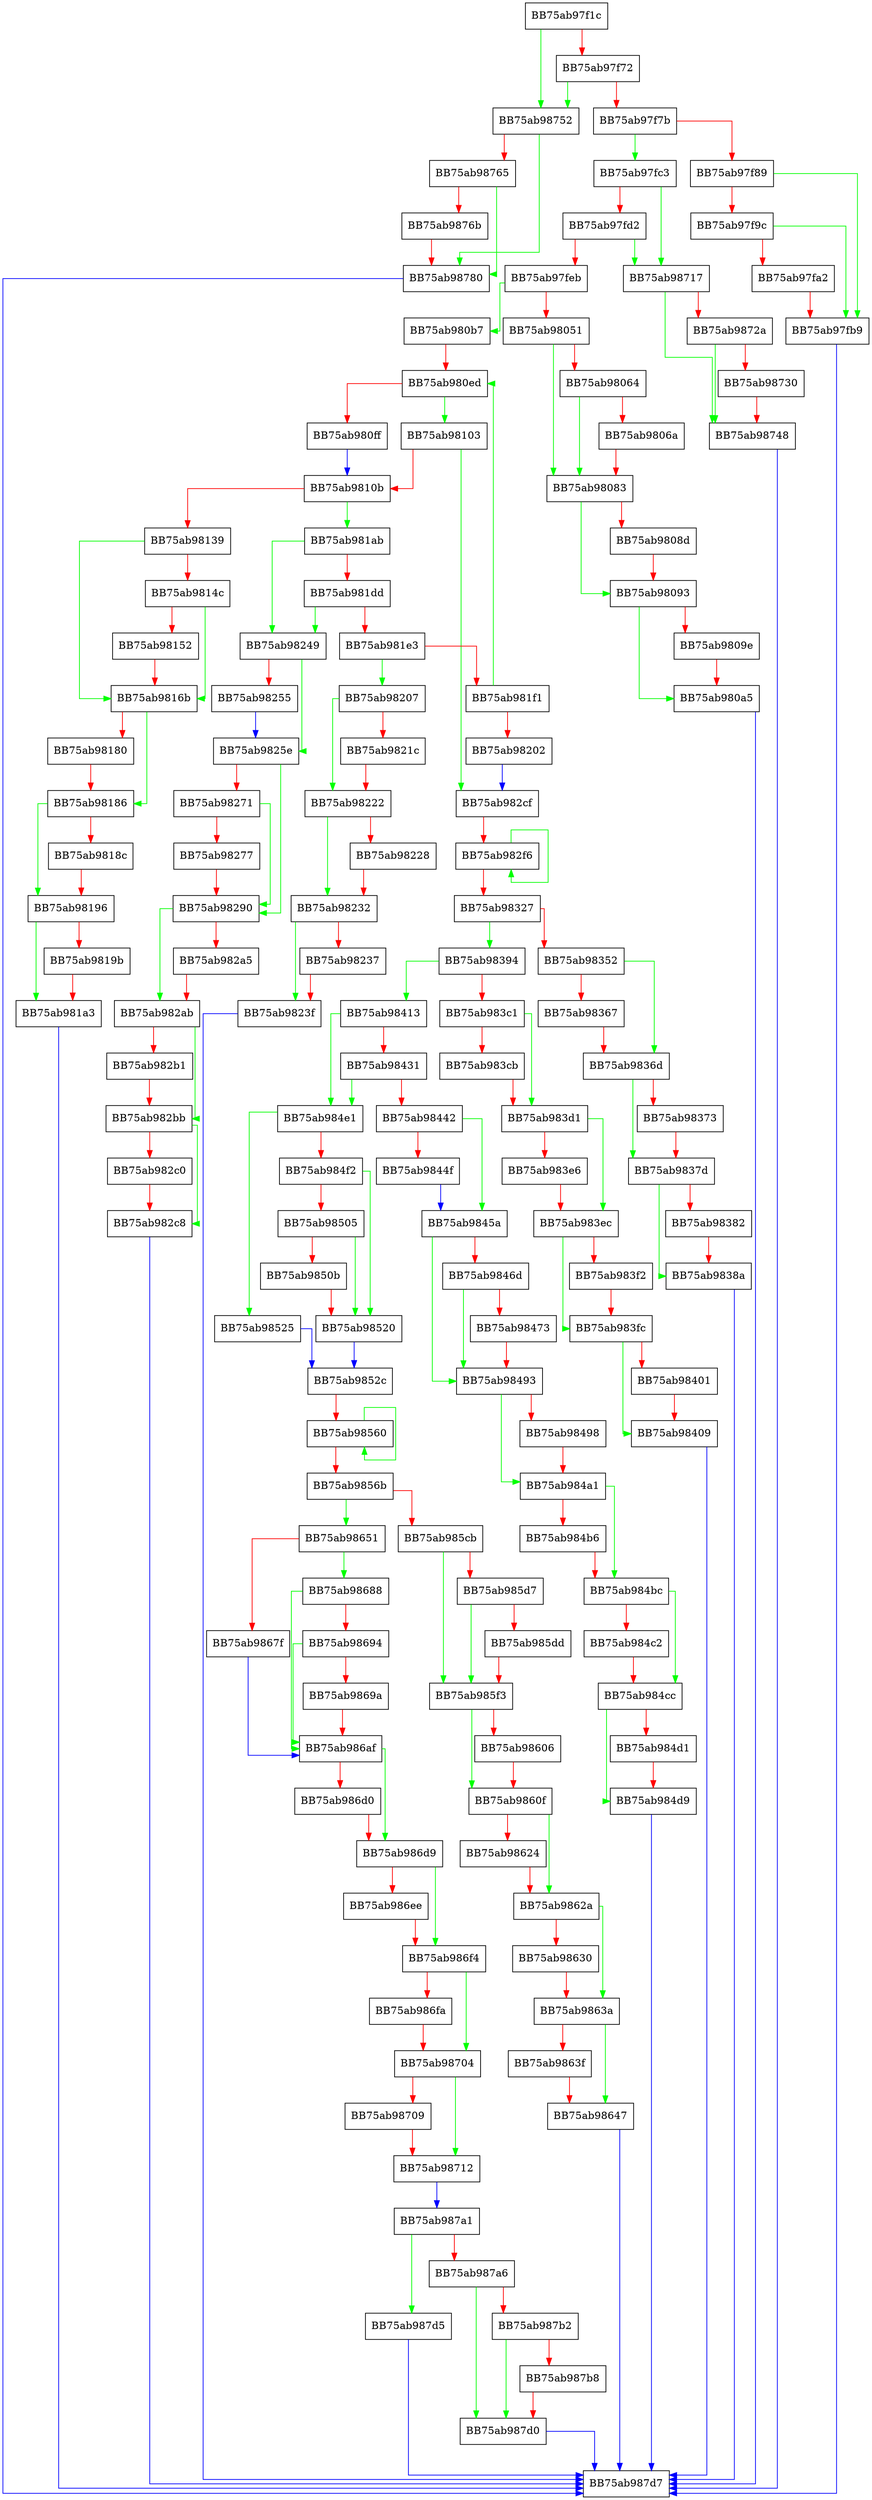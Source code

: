 digraph DoStreamBackup {
  node [shape="box"];
  graph [splines=ortho];
  BB75ab97f1c -> BB75ab98752 [color="green"];
  BB75ab97f1c -> BB75ab97f72 [color="red"];
  BB75ab97f72 -> BB75ab98752 [color="green"];
  BB75ab97f72 -> BB75ab97f7b [color="red"];
  BB75ab97f7b -> BB75ab97fc3 [color="green"];
  BB75ab97f7b -> BB75ab97f89 [color="red"];
  BB75ab97f89 -> BB75ab97fb9 [color="green"];
  BB75ab97f89 -> BB75ab97f9c [color="red"];
  BB75ab97f9c -> BB75ab97fb9 [color="green"];
  BB75ab97f9c -> BB75ab97fa2 [color="red"];
  BB75ab97fa2 -> BB75ab97fb9 [color="red"];
  BB75ab97fb9 -> BB75ab987d7 [color="blue"];
  BB75ab97fc3 -> BB75ab98717 [color="green"];
  BB75ab97fc3 -> BB75ab97fd2 [color="red"];
  BB75ab97fd2 -> BB75ab98717 [color="green"];
  BB75ab97fd2 -> BB75ab97feb [color="red"];
  BB75ab97feb -> BB75ab980b7 [color="green"];
  BB75ab97feb -> BB75ab98051 [color="red"];
  BB75ab98051 -> BB75ab98083 [color="green"];
  BB75ab98051 -> BB75ab98064 [color="red"];
  BB75ab98064 -> BB75ab98083 [color="green"];
  BB75ab98064 -> BB75ab9806a [color="red"];
  BB75ab9806a -> BB75ab98083 [color="red"];
  BB75ab98083 -> BB75ab98093 [color="green"];
  BB75ab98083 -> BB75ab9808d [color="red"];
  BB75ab9808d -> BB75ab98093 [color="red"];
  BB75ab98093 -> BB75ab980a5 [color="green"];
  BB75ab98093 -> BB75ab9809e [color="red"];
  BB75ab9809e -> BB75ab980a5 [color="red"];
  BB75ab980a5 -> BB75ab987d7 [color="blue"];
  BB75ab980b7 -> BB75ab980ed [color="red"];
  BB75ab980ed -> BB75ab98103 [color="green"];
  BB75ab980ed -> BB75ab980ff [color="red"];
  BB75ab980ff -> BB75ab9810b [color="blue"];
  BB75ab98103 -> BB75ab982cf [color="green"];
  BB75ab98103 -> BB75ab9810b [color="red"];
  BB75ab9810b -> BB75ab981ab [color="green"];
  BB75ab9810b -> BB75ab98139 [color="red"];
  BB75ab98139 -> BB75ab9816b [color="green"];
  BB75ab98139 -> BB75ab9814c [color="red"];
  BB75ab9814c -> BB75ab9816b [color="green"];
  BB75ab9814c -> BB75ab98152 [color="red"];
  BB75ab98152 -> BB75ab9816b [color="red"];
  BB75ab9816b -> BB75ab98186 [color="green"];
  BB75ab9816b -> BB75ab98180 [color="red"];
  BB75ab98180 -> BB75ab98186 [color="red"];
  BB75ab98186 -> BB75ab98196 [color="green"];
  BB75ab98186 -> BB75ab9818c [color="red"];
  BB75ab9818c -> BB75ab98196 [color="red"];
  BB75ab98196 -> BB75ab981a3 [color="green"];
  BB75ab98196 -> BB75ab9819b [color="red"];
  BB75ab9819b -> BB75ab981a3 [color="red"];
  BB75ab981a3 -> BB75ab987d7 [color="blue"];
  BB75ab981ab -> BB75ab98249 [color="green"];
  BB75ab981ab -> BB75ab981dd [color="red"];
  BB75ab981dd -> BB75ab98249 [color="green"];
  BB75ab981dd -> BB75ab981e3 [color="red"];
  BB75ab981e3 -> BB75ab98207 [color="green"];
  BB75ab981e3 -> BB75ab981f1 [color="red"];
  BB75ab981f1 -> BB75ab980ed [color="green"];
  BB75ab981f1 -> BB75ab98202 [color="red"];
  BB75ab98202 -> BB75ab982cf [color="blue"];
  BB75ab98207 -> BB75ab98222 [color="green"];
  BB75ab98207 -> BB75ab9821c [color="red"];
  BB75ab9821c -> BB75ab98222 [color="red"];
  BB75ab98222 -> BB75ab98232 [color="green"];
  BB75ab98222 -> BB75ab98228 [color="red"];
  BB75ab98228 -> BB75ab98232 [color="red"];
  BB75ab98232 -> BB75ab9823f [color="green"];
  BB75ab98232 -> BB75ab98237 [color="red"];
  BB75ab98237 -> BB75ab9823f [color="red"];
  BB75ab9823f -> BB75ab987d7 [color="blue"];
  BB75ab98249 -> BB75ab9825e [color="green"];
  BB75ab98249 -> BB75ab98255 [color="red"];
  BB75ab98255 -> BB75ab9825e [color="blue"];
  BB75ab9825e -> BB75ab98290 [color="green"];
  BB75ab9825e -> BB75ab98271 [color="red"];
  BB75ab98271 -> BB75ab98290 [color="green"];
  BB75ab98271 -> BB75ab98277 [color="red"];
  BB75ab98277 -> BB75ab98290 [color="red"];
  BB75ab98290 -> BB75ab982ab [color="green"];
  BB75ab98290 -> BB75ab982a5 [color="red"];
  BB75ab982a5 -> BB75ab982ab [color="red"];
  BB75ab982ab -> BB75ab982bb [color="green"];
  BB75ab982ab -> BB75ab982b1 [color="red"];
  BB75ab982b1 -> BB75ab982bb [color="red"];
  BB75ab982bb -> BB75ab982c8 [color="green"];
  BB75ab982bb -> BB75ab982c0 [color="red"];
  BB75ab982c0 -> BB75ab982c8 [color="red"];
  BB75ab982c8 -> BB75ab987d7 [color="blue"];
  BB75ab982cf -> BB75ab982f6 [color="red"];
  BB75ab982f6 -> BB75ab982f6 [color="green"];
  BB75ab982f6 -> BB75ab98327 [color="red"];
  BB75ab98327 -> BB75ab98394 [color="green"];
  BB75ab98327 -> BB75ab98352 [color="red"];
  BB75ab98352 -> BB75ab9836d [color="green"];
  BB75ab98352 -> BB75ab98367 [color="red"];
  BB75ab98367 -> BB75ab9836d [color="red"];
  BB75ab9836d -> BB75ab9837d [color="green"];
  BB75ab9836d -> BB75ab98373 [color="red"];
  BB75ab98373 -> BB75ab9837d [color="red"];
  BB75ab9837d -> BB75ab9838a [color="green"];
  BB75ab9837d -> BB75ab98382 [color="red"];
  BB75ab98382 -> BB75ab9838a [color="red"];
  BB75ab9838a -> BB75ab987d7 [color="blue"];
  BB75ab98394 -> BB75ab98413 [color="green"];
  BB75ab98394 -> BB75ab983c1 [color="red"];
  BB75ab983c1 -> BB75ab983d1 [color="green"];
  BB75ab983c1 -> BB75ab983cb [color="red"];
  BB75ab983cb -> BB75ab983d1 [color="red"];
  BB75ab983d1 -> BB75ab983ec [color="green"];
  BB75ab983d1 -> BB75ab983e6 [color="red"];
  BB75ab983e6 -> BB75ab983ec [color="red"];
  BB75ab983ec -> BB75ab983fc [color="green"];
  BB75ab983ec -> BB75ab983f2 [color="red"];
  BB75ab983f2 -> BB75ab983fc [color="red"];
  BB75ab983fc -> BB75ab98409 [color="green"];
  BB75ab983fc -> BB75ab98401 [color="red"];
  BB75ab98401 -> BB75ab98409 [color="red"];
  BB75ab98409 -> BB75ab987d7 [color="blue"];
  BB75ab98413 -> BB75ab984e1 [color="green"];
  BB75ab98413 -> BB75ab98431 [color="red"];
  BB75ab98431 -> BB75ab984e1 [color="green"];
  BB75ab98431 -> BB75ab98442 [color="red"];
  BB75ab98442 -> BB75ab9845a [color="green"];
  BB75ab98442 -> BB75ab9844f [color="red"];
  BB75ab9844f -> BB75ab9845a [color="blue"];
  BB75ab9845a -> BB75ab98493 [color="green"];
  BB75ab9845a -> BB75ab9846d [color="red"];
  BB75ab9846d -> BB75ab98493 [color="green"];
  BB75ab9846d -> BB75ab98473 [color="red"];
  BB75ab98473 -> BB75ab98493 [color="red"];
  BB75ab98493 -> BB75ab984a1 [color="green"];
  BB75ab98493 -> BB75ab98498 [color="red"];
  BB75ab98498 -> BB75ab984a1 [color="red"];
  BB75ab984a1 -> BB75ab984bc [color="green"];
  BB75ab984a1 -> BB75ab984b6 [color="red"];
  BB75ab984b6 -> BB75ab984bc [color="red"];
  BB75ab984bc -> BB75ab984cc [color="green"];
  BB75ab984bc -> BB75ab984c2 [color="red"];
  BB75ab984c2 -> BB75ab984cc [color="red"];
  BB75ab984cc -> BB75ab984d9 [color="green"];
  BB75ab984cc -> BB75ab984d1 [color="red"];
  BB75ab984d1 -> BB75ab984d9 [color="red"];
  BB75ab984d9 -> BB75ab987d7 [color="blue"];
  BB75ab984e1 -> BB75ab98525 [color="green"];
  BB75ab984e1 -> BB75ab984f2 [color="red"];
  BB75ab984f2 -> BB75ab98520 [color="green"];
  BB75ab984f2 -> BB75ab98505 [color="red"];
  BB75ab98505 -> BB75ab98520 [color="green"];
  BB75ab98505 -> BB75ab9850b [color="red"];
  BB75ab9850b -> BB75ab98520 [color="red"];
  BB75ab98520 -> BB75ab9852c [color="blue"];
  BB75ab98525 -> BB75ab9852c [color="blue"];
  BB75ab9852c -> BB75ab98560 [color="red"];
  BB75ab98560 -> BB75ab98560 [color="green"];
  BB75ab98560 -> BB75ab9856b [color="red"];
  BB75ab9856b -> BB75ab98651 [color="green"];
  BB75ab9856b -> BB75ab985cb [color="red"];
  BB75ab985cb -> BB75ab985f3 [color="green"];
  BB75ab985cb -> BB75ab985d7 [color="red"];
  BB75ab985d7 -> BB75ab985f3 [color="green"];
  BB75ab985d7 -> BB75ab985dd [color="red"];
  BB75ab985dd -> BB75ab985f3 [color="red"];
  BB75ab985f3 -> BB75ab9860f [color="green"];
  BB75ab985f3 -> BB75ab98606 [color="red"];
  BB75ab98606 -> BB75ab9860f [color="red"];
  BB75ab9860f -> BB75ab9862a [color="green"];
  BB75ab9860f -> BB75ab98624 [color="red"];
  BB75ab98624 -> BB75ab9862a [color="red"];
  BB75ab9862a -> BB75ab9863a [color="green"];
  BB75ab9862a -> BB75ab98630 [color="red"];
  BB75ab98630 -> BB75ab9863a [color="red"];
  BB75ab9863a -> BB75ab98647 [color="green"];
  BB75ab9863a -> BB75ab9863f [color="red"];
  BB75ab9863f -> BB75ab98647 [color="red"];
  BB75ab98647 -> BB75ab987d7 [color="blue"];
  BB75ab98651 -> BB75ab98688 [color="green"];
  BB75ab98651 -> BB75ab9867f [color="red"];
  BB75ab9867f -> BB75ab986af [color="blue"];
  BB75ab98688 -> BB75ab986af [color="green"];
  BB75ab98688 -> BB75ab98694 [color="red"];
  BB75ab98694 -> BB75ab986af [color="green"];
  BB75ab98694 -> BB75ab9869a [color="red"];
  BB75ab9869a -> BB75ab986af [color="red"];
  BB75ab986af -> BB75ab986d9 [color="green"];
  BB75ab986af -> BB75ab986d0 [color="red"];
  BB75ab986d0 -> BB75ab986d9 [color="red"];
  BB75ab986d9 -> BB75ab986f4 [color="green"];
  BB75ab986d9 -> BB75ab986ee [color="red"];
  BB75ab986ee -> BB75ab986f4 [color="red"];
  BB75ab986f4 -> BB75ab98704 [color="green"];
  BB75ab986f4 -> BB75ab986fa [color="red"];
  BB75ab986fa -> BB75ab98704 [color="red"];
  BB75ab98704 -> BB75ab98712 [color="green"];
  BB75ab98704 -> BB75ab98709 [color="red"];
  BB75ab98709 -> BB75ab98712 [color="red"];
  BB75ab98712 -> BB75ab987a1 [color="blue"];
  BB75ab98717 -> BB75ab98748 [color="green"];
  BB75ab98717 -> BB75ab9872a [color="red"];
  BB75ab9872a -> BB75ab98748 [color="green"];
  BB75ab9872a -> BB75ab98730 [color="red"];
  BB75ab98730 -> BB75ab98748 [color="red"];
  BB75ab98748 -> BB75ab987d7 [color="blue"];
  BB75ab98752 -> BB75ab98780 [color="green"];
  BB75ab98752 -> BB75ab98765 [color="red"];
  BB75ab98765 -> BB75ab98780 [color="green"];
  BB75ab98765 -> BB75ab9876b [color="red"];
  BB75ab9876b -> BB75ab98780 [color="red"];
  BB75ab98780 -> BB75ab987d7 [color="blue"];
  BB75ab987a1 -> BB75ab987d5 [color="green"];
  BB75ab987a1 -> BB75ab987a6 [color="red"];
  BB75ab987a6 -> BB75ab987d0 [color="green"];
  BB75ab987a6 -> BB75ab987b2 [color="red"];
  BB75ab987b2 -> BB75ab987d0 [color="green"];
  BB75ab987b2 -> BB75ab987b8 [color="red"];
  BB75ab987b8 -> BB75ab987d0 [color="red"];
  BB75ab987d0 -> BB75ab987d7 [color="blue"];
  BB75ab987d5 -> BB75ab987d7 [color="blue"];
}